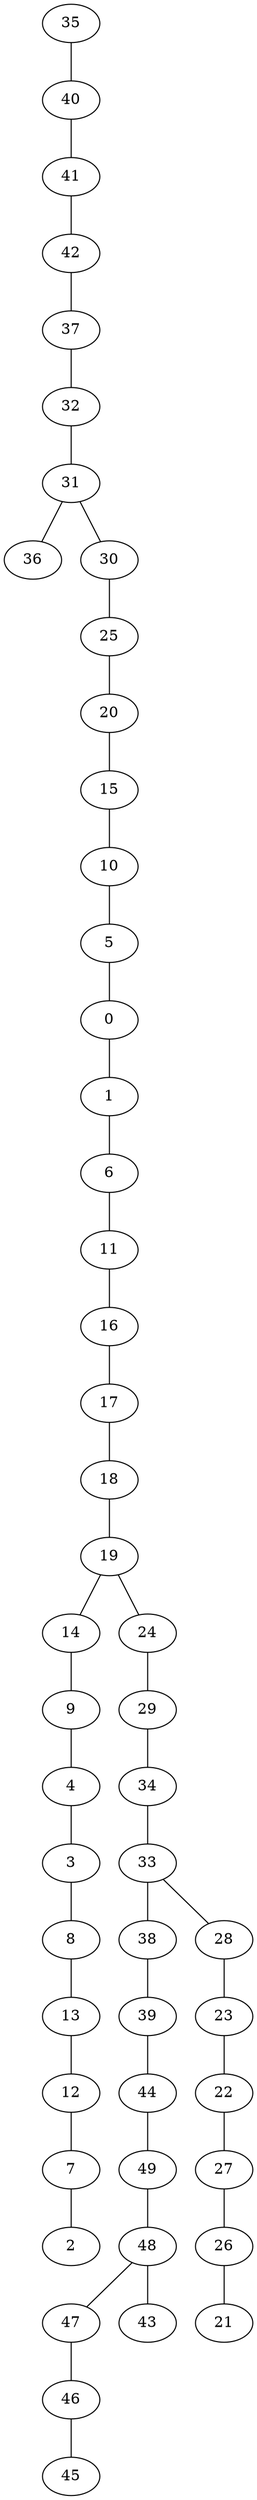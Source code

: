 graph {
  35 -- 40;
  40 -- 41;
  41 -- 42;
  42 -- 37;
  37 -- 32;
  32 -- 31;
  31 -- 36;
  31 -- 30;
  30 -- 25;
  25 -- 20;
  20 -- 15;
  15 -- 10;
  10 -- 5;
  5 -- 0;
  0 -- 1;
  1 -- 6;
  6 -- 11;
  11 -- 16;
  16 -- 17;
  17 -- 18;
  18 -- 19;
  19 -- 14;
  14 -- 9;
  9 -- 4;
  4 -- 3;
  3 -- 8;
  8 -- 13;
  13 -- 12;
  12 -- 7;
  7 -- 2;
  19 -- 24;
  24 -- 29;
  29 -- 34;
  34 -- 33;
  33 -- 38;
  38 -- 39;
  39 -- 44;
  44 -- 49;
  49 -- 48;
  48 -- 47;
  47 -- 46;
  46 -- 45;
  48 -- 43;
  33 -- 28;
  28 -- 23;
  23 -- 22;
  22 -- 27;
  27 -- 26;
  26 -- 21;
}
